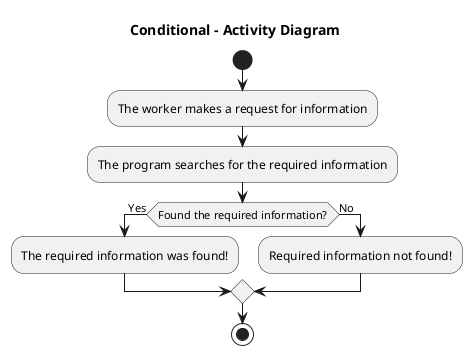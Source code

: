 @startuml
title Conditional - Activity Diagram 

start
:The worker makes a request for information;
:The program searches for the required information;
if (Found the required information?) then (Yes)
  :The required information was found!;
else (No)
  :Required information not found!;
endif
stop

@enduml

